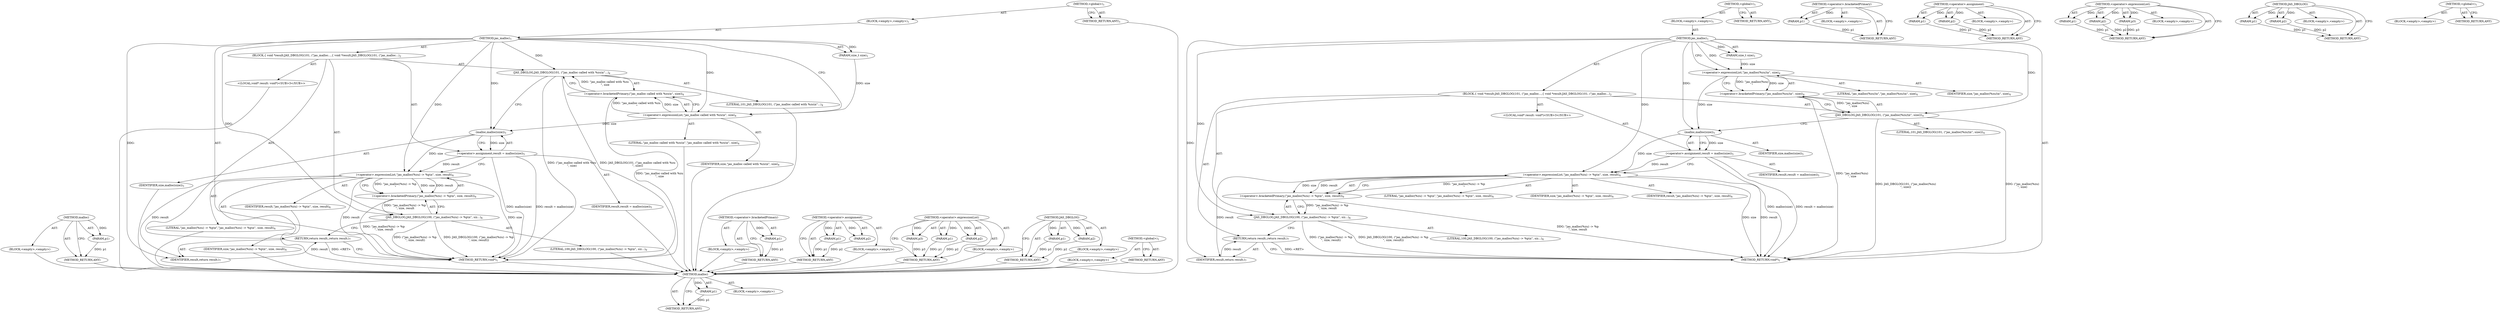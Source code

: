 digraph "&lt;global&gt;" {
vulnerable_76 [label=<(METHOD,malloc)>];
vulnerable_77 [label=<(PARAM,p1)>];
vulnerable_78 [label=<(BLOCK,&lt;empty&gt;,&lt;empty&gt;)>];
vulnerable_79 [label=<(METHOD_RETURN,ANY)>];
vulnerable_6 [label=<(METHOD,&lt;global&gt;)<SUB>1</SUB>>];
vulnerable_7 [label=<(BLOCK,&lt;empty&gt;,&lt;empty&gt;)<SUB>1</SUB>>];
vulnerable_8 [label=<(METHOD,jas_malloc)<SUB>1</SUB>>];
vulnerable_9 [label=<(PARAM,size_t size)<SUB>1</SUB>>];
vulnerable_10 [label=<(BLOCK,{
 	void *result;
	JAS_DBGLOG(101, (&quot;jas_malloc...,{
 	void *result;
	JAS_DBGLOG(101, (&quot;jas_malloc...)<SUB>2</SUB>>];
vulnerable_11 [label="<(LOCAL,void* result: void*)<SUB>3</SUB>>"];
vulnerable_12 [label=<(JAS_DBGLOG,JAS_DBGLOG(101, (&quot;jas_malloc called with %zu\n&quot;...)<SUB>4</SUB>>];
vulnerable_13 [label=<(LITERAL,101,JAS_DBGLOG(101, (&quot;jas_malloc called with %zu\n&quot;...)<SUB>4</SUB>>];
vulnerable_14 [label=<(&lt;operator&gt;.bracketedPrimary,(&quot;jas_malloc called with %zu\n&quot;, size))<SUB>4</SUB>>];
vulnerable_15 [label=<(&lt;operator&gt;.expressionList,&quot;jas_malloc called with %zu\n&quot;, size)<SUB>4</SUB>>];
vulnerable_16 [label=<(LITERAL,&quot;jas_malloc called with %zu\n&quot;,&quot;jas_malloc called with %zu\n&quot;, size)<SUB>4</SUB>>];
vulnerable_17 [label=<(IDENTIFIER,size,&quot;jas_malloc called with %zu\n&quot;, size)<SUB>4</SUB>>];
vulnerable_18 [label=<(&lt;operator&gt;.assignment,result = malloc(size))<SUB>5</SUB>>];
vulnerable_19 [label=<(IDENTIFIER,result,result = malloc(size))<SUB>5</SUB>>];
vulnerable_20 [label=<(malloc,malloc(size))<SUB>5</SUB>>];
vulnerable_21 [label=<(IDENTIFIER,size,malloc(size))<SUB>5</SUB>>];
vulnerable_22 [label=<(JAS_DBGLOG,JAS_DBGLOG(100, (&quot;jas_malloc(%zu) -&gt; %p\n&quot;, siz...)<SUB>6</SUB>>];
vulnerable_23 [label=<(LITERAL,100,JAS_DBGLOG(100, (&quot;jas_malloc(%zu) -&gt; %p\n&quot;, siz...)<SUB>6</SUB>>];
vulnerable_24 [label=<(&lt;operator&gt;.bracketedPrimary,(&quot;jas_malloc(%zu) -&gt; %p\n&quot;, size, result))<SUB>6</SUB>>];
vulnerable_25 [label=<(&lt;operator&gt;.expressionList,&quot;jas_malloc(%zu) -&gt; %p\n&quot;, size, result)<SUB>6</SUB>>];
vulnerable_26 [label=<(LITERAL,&quot;jas_malloc(%zu) -&gt; %p\n&quot;,&quot;jas_malloc(%zu) -&gt; %p\n&quot;, size, result)<SUB>6</SUB>>];
vulnerable_27 [label=<(IDENTIFIER,size,&quot;jas_malloc(%zu) -&gt; %p\n&quot;, size, result)<SUB>6</SUB>>];
vulnerable_28 [label=<(IDENTIFIER,result,&quot;jas_malloc(%zu) -&gt; %p\n&quot;, size, result)<SUB>6</SUB>>];
vulnerable_29 [label=<(RETURN,return result;,return result;)<SUB>7</SUB>>];
vulnerable_30 [label=<(IDENTIFIER,result,return result;)<SUB>7</SUB>>];
vulnerable_31 [label=<(METHOD_RETURN,void*)<SUB>1</SUB>>];
vulnerable_33 [label=<(METHOD_RETURN,ANY)<SUB>1</SUB>>];
vulnerable_61 [label=<(METHOD,&lt;operator&gt;.bracketedPrimary)>];
vulnerable_62 [label=<(PARAM,p1)>];
vulnerable_63 [label=<(BLOCK,&lt;empty&gt;,&lt;empty&gt;)>];
vulnerable_64 [label=<(METHOD_RETURN,ANY)>];
vulnerable_71 [label=<(METHOD,&lt;operator&gt;.assignment)>];
vulnerable_72 [label=<(PARAM,p1)>];
vulnerable_73 [label=<(PARAM,p2)>];
vulnerable_74 [label=<(BLOCK,&lt;empty&gt;,&lt;empty&gt;)>];
vulnerable_75 [label=<(METHOD_RETURN,ANY)>];
vulnerable_65 [label=<(METHOD,&lt;operator&gt;.expressionList)>];
vulnerable_66 [label=<(PARAM,p1)>];
vulnerable_67 [label=<(PARAM,p2)>];
vulnerable_68 [label=<(PARAM,p3)>];
vulnerable_69 [label=<(BLOCK,&lt;empty&gt;,&lt;empty&gt;)>];
vulnerable_70 [label=<(METHOD_RETURN,ANY)>];
vulnerable_56 [label=<(METHOD,JAS_DBGLOG)>];
vulnerable_57 [label=<(PARAM,p1)>];
vulnerable_58 [label=<(PARAM,p2)>];
vulnerable_59 [label=<(BLOCK,&lt;empty&gt;,&lt;empty&gt;)>];
vulnerable_60 [label=<(METHOD_RETURN,ANY)>];
vulnerable_50 [label=<(METHOD,&lt;global&gt;)<SUB>1</SUB>>];
vulnerable_51 [label=<(BLOCK,&lt;empty&gt;,&lt;empty&gt;)>];
vulnerable_52 [label=<(METHOD_RETURN,ANY)>];
fixed_76 [label=<(METHOD,malloc)>];
fixed_77 [label=<(PARAM,p1)>];
fixed_78 [label=<(BLOCK,&lt;empty&gt;,&lt;empty&gt;)>];
fixed_79 [label=<(METHOD_RETURN,ANY)>];
fixed_6 [label=<(METHOD,&lt;global&gt;)<SUB>1</SUB>>];
fixed_7 [label=<(BLOCK,&lt;empty&gt;,&lt;empty&gt;)<SUB>1</SUB>>];
fixed_8 [label=<(METHOD,jas_malloc)<SUB>1</SUB>>];
fixed_9 [label=<(PARAM,size_t size)<SUB>1</SUB>>];
fixed_10 [label=<(BLOCK,{
 	void *result;
	JAS_DBGLOG(101, (&quot;jas_malloc...,{
 	void *result;
	JAS_DBGLOG(101, (&quot;jas_malloc...)<SUB>2</SUB>>];
fixed_11 [label="<(LOCAL,void* result: void*)<SUB>3</SUB>>"];
fixed_12 [label=<(JAS_DBGLOG,JAS_DBGLOG(101, (&quot;jas_malloc(%zu)\n&quot;, size)))<SUB>4</SUB>>];
fixed_13 [label=<(LITERAL,101,JAS_DBGLOG(101, (&quot;jas_malloc(%zu)\n&quot;, size)))<SUB>4</SUB>>];
fixed_14 [label=<(&lt;operator&gt;.bracketedPrimary,(&quot;jas_malloc(%zu)\n&quot;, size))<SUB>4</SUB>>];
fixed_15 [label=<(&lt;operator&gt;.expressionList,&quot;jas_malloc(%zu)\n&quot;, size)<SUB>4</SUB>>];
fixed_16 [label=<(LITERAL,&quot;jas_malloc(%zu)\n&quot;,&quot;jas_malloc(%zu)\n&quot;, size)<SUB>4</SUB>>];
fixed_17 [label=<(IDENTIFIER,size,&quot;jas_malloc(%zu)\n&quot;, size)<SUB>4</SUB>>];
fixed_18 [label=<(&lt;operator&gt;.assignment,result = malloc(size))<SUB>5</SUB>>];
fixed_19 [label=<(IDENTIFIER,result,result = malloc(size))<SUB>5</SUB>>];
fixed_20 [label=<(malloc,malloc(size))<SUB>5</SUB>>];
fixed_21 [label=<(IDENTIFIER,size,malloc(size))<SUB>5</SUB>>];
fixed_22 [label=<(JAS_DBGLOG,JAS_DBGLOG(100, (&quot;jas_malloc(%zu) -&gt; %p\n&quot;, siz...)<SUB>6</SUB>>];
fixed_23 [label=<(LITERAL,100,JAS_DBGLOG(100, (&quot;jas_malloc(%zu) -&gt; %p\n&quot;, siz...)<SUB>6</SUB>>];
fixed_24 [label=<(&lt;operator&gt;.bracketedPrimary,(&quot;jas_malloc(%zu) -&gt; %p\n&quot;, size, result))<SUB>6</SUB>>];
fixed_25 [label=<(&lt;operator&gt;.expressionList,&quot;jas_malloc(%zu) -&gt; %p\n&quot;, size, result)<SUB>6</SUB>>];
fixed_26 [label=<(LITERAL,&quot;jas_malloc(%zu) -&gt; %p\n&quot;,&quot;jas_malloc(%zu) -&gt; %p\n&quot;, size, result)<SUB>6</SUB>>];
fixed_27 [label=<(IDENTIFIER,size,&quot;jas_malloc(%zu) -&gt; %p\n&quot;, size, result)<SUB>6</SUB>>];
fixed_28 [label=<(IDENTIFIER,result,&quot;jas_malloc(%zu) -&gt; %p\n&quot;, size, result)<SUB>6</SUB>>];
fixed_29 [label=<(RETURN,return result;,return result;)<SUB>7</SUB>>];
fixed_30 [label=<(IDENTIFIER,result,return result;)<SUB>7</SUB>>];
fixed_31 [label=<(METHOD_RETURN,void*)<SUB>1</SUB>>];
fixed_33 [label=<(METHOD_RETURN,ANY)<SUB>1</SUB>>];
fixed_61 [label=<(METHOD,&lt;operator&gt;.bracketedPrimary)>];
fixed_62 [label=<(PARAM,p1)>];
fixed_63 [label=<(BLOCK,&lt;empty&gt;,&lt;empty&gt;)>];
fixed_64 [label=<(METHOD_RETURN,ANY)>];
fixed_71 [label=<(METHOD,&lt;operator&gt;.assignment)>];
fixed_72 [label=<(PARAM,p1)>];
fixed_73 [label=<(PARAM,p2)>];
fixed_74 [label=<(BLOCK,&lt;empty&gt;,&lt;empty&gt;)>];
fixed_75 [label=<(METHOD_RETURN,ANY)>];
fixed_65 [label=<(METHOD,&lt;operator&gt;.expressionList)>];
fixed_66 [label=<(PARAM,p1)>];
fixed_67 [label=<(PARAM,p2)>];
fixed_68 [label=<(PARAM,p3)>];
fixed_69 [label=<(BLOCK,&lt;empty&gt;,&lt;empty&gt;)>];
fixed_70 [label=<(METHOD_RETURN,ANY)>];
fixed_56 [label=<(METHOD,JAS_DBGLOG)>];
fixed_57 [label=<(PARAM,p1)>];
fixed_58 [label=<(PARAM,p2)>];
fixed_59 [label=<(BLOCK,&lt;empty&gt;,&lt;empty&gt;)>];
fixed_60 [label=<(METHOD_RETURN,ANY)>];
fixed_50 [label=<(METHOD,&lt;global&gt;)<SUB>1</SUB>>];
fixed_51 [label=<(BLOCK,&lt;empty&gt;,&lt;empty&gt;)>];
fixed_52 [label=<(METHOD_RETURN,ANY)>];
vulnerable_76 -> vulnerable_77  [key=0, label="AST: "];
vulnerable_76 -> vulnerable_77  [key=1, label="DDG: "];
vulnerable_76 -> vulnerable_78  [key=0, label="AST: "];
vulnerable_76 -> vulnerable_79  [key=0, label="AST: "];
vulnerable_76 -> vulnerable_79  [key=1, label="CFG: "];
vulnerable_77 -> vulnerable_79  [key=0, label="DDG: p1"];
vulnerable_78 -> fixed_76  [key=0];
vulnerable_79 -> fixed_76  [key=0];
vulnerable_6 -> vulnerable_7  [key=0, label="AST: "];
vulnerable_6 -> vulnerable_33  [key=0, label="AST: "];
vulnerable_6 -> vulnerable_33  [key=1, label="CFG: "];
vulnerable_7 -> vulnerable_8  [key=0, label="AST: "];
vulnerable_8 -> vulnerable_9  [key=0, label="AST: "];
vulnerable_8 -> vulnerable_9  [key=1, label="DDG: "];
vulnerable_8 -> vulnerable_10  [key=0, label="AST: "];
vulnerable_8 -> vulnerable_31  [key=0, label="AST: "];
vulnerable_8 -> vulnerable_15  [key=0, label="CFG: "];
vulnerable_8 -> vulnerable_15  [key=1, label="DDG: "];
vulnerable_8 -> vulnerable_12  [key=0, label="DDG: "];
vulnerable_8 -> vulnerable_22  [key=0, label="DDG: "];
vulnerable_8 -> vulnerable_30  [key=0, label="DDG: "];
vulnerable_8 -> vulnerable_20  [key=0, label="DDG: "];
vulnerable_8 -> vulnerable_25  [key=0, label="DDG: "];
vulnerable_9 -> vulnerable_15  [key=0, label="DDG: size"];
vulnerable_10 -> vulnerable_11  [key=0, label="AST: "];
vulnerable_10 -> vulnerable_12  [key=0, label="AST: "];
vulnerable_10 -> vulnerable_18  [key=0, label="AST: "];
vulnerable_10 -> vulnerable_22  [key=0, label="AST: "];
vulnerable_10 -> vulnerable_29  [key=0, label="AST: "];
vulnerable_11 -> fixed_76  [key=0];
vulnerable_12 -> vulnerable_13  [key=0, label="AST: "];
vulnerable_12 -> vulnerable_14  [key=0, label="AST: "];
vulnerable_12 -> vulnerable_20  [key=0, label="CFG: "];
vulnerable_12 -> vulnerable_31  [key=0, label="DDG: (&quot;jas_malloc called with %zu\n&quot;, size)"];
vulnerable_12 -> vulnerable_31  [key=1, label="DDG: JAS_DBGLOG(101, (&quot;jas_malloc called with %zu\n&quot;, size))"];
vulnerable_13 -> fixed_76  [key=0];
vulnerable_14 -> vulnerable_15  [key=0, label="AST: "];
vulnerable_14 -> vulnerable_12  [key=0, label="CFG: "];
vulnerable_14 -> vulnerable_12  [key=1, label="DDG: &quot;jas_malloc called with %zu\n&quot;, size"];
vulnerable_14 -> vulnerable_31  [key=0, label="DDG: &quot;jas_malloc called with %zu\n&quot;, size"];
vulnerable_15 -> vulnerable_16  [key=0, label="AST: "];
vulnerable_15 -> vulnerable_17  [key=0, label="AST: "];
vulnerable_15 -> vulnerable_14  [key=0, label="CFG: "];
vulnerable_15 -> vulnerable_14  [key=1, label="DDG: &quot;jas_malloc called with %zu\n&quot;"];
vulnerable_15 -> vulnerable_14  [key=2, label="DDG: size"];
vulnerable_15 -> vulnerable_20  [key=0, label="DDG: size"];
vulnerable_16 -> fixed_76  [key=0];
vulnerable_17 -> fixed_76  [key=0];
vulnerable_18 -> vulnerable_19  [key=0, label="AST: "];
vulnerable_18 -> vulnerable_20  [key=0, label="AST: "];
vulnerable_18 -> vulnerable_25  [key=0, label="CFG: "];
vulnerable_18 -> vulnerable_25  [key=1, label="DDG: result"];
vulnerable_18 -> vulnerable_31  [key=0, label="DDG: malloc(size)"];
vulnerable_18 -> vulnerable_31  [key=1, label="DDG: result = malloc(size)"];
vulnerable_19 -> fixed_76  [key=0];
vulnerable_20 -> vulnerable_21  [key=0, label="AST: "];
vulnerable_20 -> vulnerable_18  [key=0, label="CFG: "];
vulnerable_20 -> vulnerable_18  [key=1, label="DDG: size"];
vulnerable_20 -> vulnerable_25  [key=0, label="DDG: size"];
vulnerable_21 -> fixed_76  [key=0];
vulnerable_22 -> vulnerable_23  [key=0, label="AST: "];
vulnerable_22 -> vulnerable_24  [key=0, label="AST: "];
vulnerable_22 -> vulnerable_29  [key=0, label="CFG: "];
vulnerable_22 -> vulnerable_31  [key=0, label="DDG: (&quot;jas_malloc(%zu) -&gt; %p\n&quot;, size, result)"];
vulnerable_22 -> vulnerable_31  [key=1, label="DDG: JAS_DBGLOG(100, (&quot;jas_malloc(%zu) -&gt; %p\n&quot;, size, result))"];
vulnerable_23 -> fixed_76  [key=0];
vulnerable_24 -> vulnerable_25  [key=0, label="AST: "];
vulnerable_24 -> vulnerable_22  [key=0, label="CFG: "];
vulnerable_24 -> vulnerable_22  [key=1, label="DDG: &quot;jas_malloc(%zu) -&gt; %p\n&quot;, size, result"];
vulnerable_24 -> vulnerable_31  [key=0, label="DDG: &quot;jas_malloc(%zu) -&gt; %p\n&quot;, size, result"];
vulnerable_25 -> vulnerable_26  [key=0, label="AST: "];
vulnerable_25 -> vulnerable_27  [key=0, label="AST: "];
vulnerable_25 -> vulnerable_28  [key=0, label="AST: "];
vulnerable_25 -> vulnerable_24  [key=0, label="CFG: "];
vulnerable_25 -> vulnerable_24  [key=1, label="DDG: &quot;jas_malloc(%zu) -&gt; %p\n&quot;"];
vulnerable_25 -> vulnerable_24  [key=2, label="DDG: size"];
vulnerable_25 -> vulnerable_24  [key=3, label="DDG: result"];
vulnerable_25 -> vulnerable_31  [key=0, label="DDG: size"];
vulnerable_25 -> vulnerable_31  [key=1, label="DDG: result"];
vulnerable_25 -> vulnerable_30  [key=0, label="DDG: result"];
vulnerable_26 -> fixed_76  [key=0];
vulnerable_27 -> fixed_76  [key=0];
vulnerable_28 -> fixed_76  [key=0];
vulnerable_29 -> vulnerable_30  [key=0, label="AST: "];
vulnerable_29 -> vulnerable_31  [key=0, label="CFG: "];
vulnerable_29 -> vulnerable_31  [key=1, label="DDG: &lt;RET&gt;"];
vulnerable_30 -> vulnerable_29  [key=0, label="DDG: result"];
vulnerable_31 -> fixed_76  [key=0];
vulnerable_33 -> fixed_76  [key=0];
vulnerable_61 -> vulnerable_62  [key=0, label="AST: "];
vulnerable_61 -> vulnerable_62  [key=1, label="DDG: "];
vulnerable_61 -> vulnerable_63  [key=0, label="AST: "];
vulnerable_61 -> vulnerable_64  [key=0, label="AST: "];
vulnerable_61 -> vulnerable_64  [key=1, label="CFG: "];
vulnerable_62 -> vulnerable_64  [key=0, label="DDG: p1"];
vulnerable_63 -> fixed_76  [key=0];
vulnerable_64 -> fixed_76  [key=0];
vulnerable_71 -> vulnerable_72  [key=0, label="AST: "];
vulnerable_71 -> vulnerable_72  [key=1, label="DDG: "];
vulnerable_71 -> vulnerable_74  [key=0, label="AST: "];
vulnerable_71 -> vulnerable_73  [key=0, label="AST: "];
vulnerable_71 -> vulnerable_73  [key=1, label="DDG: "];
vulnerable_71 -> vulnerable_75  [key=0, label="AST: "];
vulnerable_71 -> vulnerable_75  [key=1, label="CFG: "];
vulnerable_72 -> vulnerable_75  [key=0, label="DDG: p1"];
vulnerable_73 -> vulnerable_75  [key=0, label="DDG: p2"];
vulnerable_74 -> fixed_76  [key=0];
vulnerable_75 -> fixed_76  [key=0];
vulnerable_65 -> vulnerable_66  [key=0, label="AST: "];
vulnerable_65 -> vulnerable_66  [key=1, label="DDG: "];
vulnerable_65 -> vulnerable_69  [key=0, label="AST: "];
vulnerable_65 -> vulnerable_67  [key=0, label="AST: "];
vulnerable_65 -> vulnerable_67  [key=1, label="DDG: "];
vulnerable_65 -> vulnerable_70  [key=0, label="AST: "];
vulnerable_65 -> vulnerable_70  [key=1, label="CFG: "];
vulnerable_65 -> vulnerable_68  [key=0, label="AST: "];
vulnerable_65 -> vulnerable_68  [key=1, label="DDG: "];
vulnerable_66 -> vulnerable_70  [key=0, label="DDG: p1"];
vulnerable_67 -> vulnerable_70  [key=0, label="DDG: p2"];
vulnerable_68 -> vulnerable_70  [key=0, label="DDG: p3"];
vulnerable_69 -> fixed_76  [key=0];
vulnerable_70 -> fixed_76  [key=0];
vulnerable_56 -> vulnerable_57  [key=0, label="AST: "];
vulnerable_56 -> vulnerable_57  [key=1, label="DDG: "];
vulnerable_56 -> vulnerable_59  [key=0, label="AST: "];
vulnerable_56 -> vulnerable_58  [key=0, label="AST: "];
vulnerable_56 -> vulnerable_58  [key=1, label="DDG: "];
vulnerable_56 -> vulnerable_60  [key=0, label="AST: "];
vulnerable_56 -> vulnerable_60  [key=1, label="CFG: "];
vulnerable_57 -> vulnerable_60  [key=0, label="DDG: p1"];
vulnerable_58 -> vulnerable_60  [key=0, label="DDG: p2"];
vulnerable_59 -> fixed_76  [key=0];
vulnerable_60 -> fixed_76  [key=0];
vulnerable_50 -> vulnerable_51  [key=0, label="AST: "];
vulnerable_50 -> vulnerable_52  [key=0, label="AST: "];
vulnerable_50 -> vulnerable_52  [key=1, label="CFG: "];
vulnerable_51 -> fixed_76  [key=0];
vulnerable_52 -> fixed_76  [key=0];
fixed_76 -> fixed_77  [key=0, label="AST: "];
fixed_76 -> fixed_77  [key=1, label="DDG: "];
fixed_76 -> fixed_78  [key=0, label="AST: "];
fixed_76 -> fixed_79  [key=0, label="AST: "];
fixed_76 -> fixed_79  [key=1, label="CFG: "];
fixed_77 -> fixed_79  [key=0, label="DDG: p1"];
fixed_6 -> fixed_7  [key=0, label="AST: "];
fixed_6 -> fixed_33  [key=0, label="AST: "];
fixed_6 -> fixed_33  [key=1, label="CFG: "];
fixed_7 -> fixed_8  [key=0, label="AST: "];
fixed_8 -> fixed_9  [key=0, label="AST: "];
fixed_8 -> fixed_9  [key=1, label="DDG: "];
fixed_8 -> fixed_10  [key=0, label="AST: "];
fixed_8 -> fixed_31  [key=0, label="AST: "];
fixed_8 -> fixed_15  [key=0, label="CFG: "];
fixed_8 -> fixed_15  [key=1, label="DDG: "];
fixed_8 -> fixed_12  [key=0, label="DDG: "];
fixed_8 -> fixed_22  [key=0, label="DDG: "];
fixed_8 -> fixed_30  [key=0, label="DDG: "];
fixed_8 -> fixed_20  [key=0, label="DDG: "];
fixed_8 -> fixed_25  [key=0, label="DDG: "];
fixed_9 -> fixed_15  [key=0, label="DDG: size"];
fixed_10 -> fixed_11  [key=0, label="AST: "];
fixed_10 -> fixed_12  [key=0, label="AST: "];
fixed_10 -> fixed_18  [key=0, label="AST: "];
fixed_10 -> fixed_22  [key=0, label="AST: "];
fixed_10 -> fixed_29  [key=0, label="AST: "];
fixed_12 -> fixed_13  [key=0, label="AST: "];
fixed_12 -> fixed_14  [key=0, label="AST: "];
fixed_12 -> fixed_20  [key=0, label="CFG: "];
fixed_12 -> fixed_31  [key=0, label="DDG: (&quot;jas_malloc(%zu)\n&quot;, size)"];
fixed_12 -> fixed_31  [key=1, label="DDG: JAS_DBGLOG(101, (&quot;jas_malloc(%zu)\n&quot;, size))"];
fixed_14 -> fixed_15  [key=0, label="AST: "];
fixed_14 -> fixed_12  [key=0, label="CFG: "];
fixed_14 -> fixed_12  [key=1, label="DDG: &quot;jas_malloc(%zu)\n&quot;, size"];
fixed_14 -> fixed_31  [key=0, label="DDG: &quot;jas_malloc(%zu)\n&quot;, size"];
fixed_15 -> fixed_16  [key=0, label="AST: "];
fixed_15 -> fixed_17  [key=0, label="AST: "];
fixed_15 -> fixed_14  [key=0, label="CFG: "];
fixed_15 -> fixed_14  [key=1, label="DDG: &quot;jas_malloc(%zu)\n&quot;"];
fixed_15 -> fixed_14  [key=2, label="DDG: size"];
fixed_15 -> fixed_20  [key=0, label="DDG: size"];
fixed_18 -> fixed_19  [key=0, label="AST: "];
fixed_18 -> fixed_20  [key=0, label="AST: "];
fixed_18 -> fixed_25  [key=0, label="CFG: "];
fixed_18 -> fixed_25  [key=1, label="DDG: result"];
fixed_18 -> fixed_31  [key=0, label="DDG: malloc(size)"];
fixed_18 -> fixed_31  [key=1, label="DDG: result = malloc(size)"];
fixed_20 -> fixed_21  [key=0, label="AST: "];
fixed_20 -> fixed_18  [key=0, label="CFG: "];
fixed_20 -> fixed_18  [key=1, label="DDG: size"];
fixed_20 -> fixed_25  [key=0, label="DDG: size"];
fixed_22 -> fixed_23  [key=0, label="AST: "];
fixed_22 -> fixed_24  [key=0, label="AST: "];
fixed_22 -> fixed_29  [key=0, label="CFG: "];
fixed_22 -> fixed_31  [key=0, label="DDG: (&quot;jas_malloc(%zu) -&gt; %p\n&quot;, size, result)"];
fixed_22 -> fixed_31  [key=1, label="DDG: JAS_DBGLOG(100, (&quot;jas_malloc(%zu) -&gt; %p\n&quot;, size, result))"];
fixed_24 -> fixed_25  [key=0, label="AST: "];
fixed_24 -> fixed_22  [key=0, label="CFG: "];
fixed_24 -> fixed_22  [key=1, label="DDG: &quot;jas_malloc(%zu) -&gt; %p\n&quot;, size, result"];
fixed_24 -> fixed_31  [key=0, label="DDG: &quot;jas_malloc(%zu) -&gt; %p\n&quot;, size, result"];
fixed_25 -> fixed_26  [key=0, label="AST: "];
fixed_25 -> fixed_27  [key=0, label="AST: "];
fixed_25 -> fixed_28  [key=0, label="AST: "];
fixed_25 -> fixed_24  [key=0, label="CFG: "];
fixed_25 -> fixed_24  [key=1, label="DDG: &quot;jas_malloc(%zu) -&gt; %p\n&quot;"];
fixed_25 -> fixed_24  [key=2, label="DDG: size"];
fixed_25 -> fixed_24  [key=3, label="DDG: result"];
fixed_25 -> fixed_31  [key=0, label="DDG: size"];
fixed_25 -> fixed_31  [key=1, label="DDG: result"];
fixed_25 -> fixed_30  [key=0, label="DDG: result"];
fixed_29 -> fixed_30  [key=0, label="AST: "];
fixed_29 -> fixed_31  [key=0, label="CFG: "];
fixed_29 -> fixed_31  [key=1, label="DDG: &lt;RET&gt;"];
fixed_30 -> fixed_29  [key=0, label="DDG: result"];
fixed_61 -> fixed_62  [key=0, label="AST: "];
fixed_61 -> fixed_62  [key=1, label="DDG: "];
fixed_61 -> fixed_63  [key=0, label="AST: "];
fixed_61 -> fixed_64  [key=0, label="AST: "];
fixed_61 -> fixed_64  [key=1, label="CFG: "];
fixed_62 -> fixed_64  [key=0, label="DDG: p1"];
fixed_71 -> fixed_72  [key=0, label="AST: "];
fixed_71 -> fixed_72  [key=1, label="DDG: "];
fixed_71 -> fixed_74  [key=0, label="AST: "];
fixed_71 -> fixed_73  [key=0, label="AST: "];
fixed_71 -> fixed_73  [key=1, label="DDG: "];
fixed_71 -> fixed_75  [key=0, label="AST: "];
fixed_71 -> fixed_75  [key=1, label="CFG: "];
fixed_72 -> fixed_75  [key=0, label="DDG: p1"];
fixed_73 -> fixed_75  [key=0, label="DDG: p2"];
fixed_65 -> fixed_66  [key=0, label="AST: "];
fixed_65 -> fixed_66  [key=1, label="DDG: "];
fixed_65 -> fixed_69  [key=0, label="AST: "];
fixed_65 -> fixed_67  [key=0, label="AST: "];
fixed_65 -> fixed_67  [key=1, label="DDG: "];
fixed_65 -> fixed_70  [key=0, label="AST: "];
fixed_65 -> fixed_70  [key=1, label="CFG: "];
fixed_65 -> fixed_68  [key=0, label="AST: "];
fixed_65 -> fixed_68  [key=1, label="DDG: "];
fixed_66 -> fixed_70  [key=0, label="DDG: p1"];
fixed_67 -> fixed_70  [key=0, label="DDG: p2"];
fixed_68 -> fixed_70  [key=0, label="DDG: p3"];
fixed_56 -> fixed_57  [key=0, label="AST: "];
fixed_56 -> fixed_57  [key=1, label="DDG: "];
fixed_56 -> fixed_59  [key=0, label="AST: "];
fixed_56 -> fixed_58  [key=0, label="AST: "];
fixed_56 -> fixed_58  [key=1, label="DDG: "];
fixed_56 -> fixed_60  [key=0, label="AST: "];
fixed_56 -> fixed_60  [key=1, label="CFG: "];
fixed_57 -> fixed_60  [key=0, label="DDG: p1"];
fixed_58 -> fixed_60  [key=0, label="DDG: p2"];
fixed_50 -> fixed_51  [key=0, label="AST: "];
fixed_50 -> fixed_52  [key=0, label="AST: "];
fixed_50 -> fixed_52  [key=1, label="CFG: "];
}
